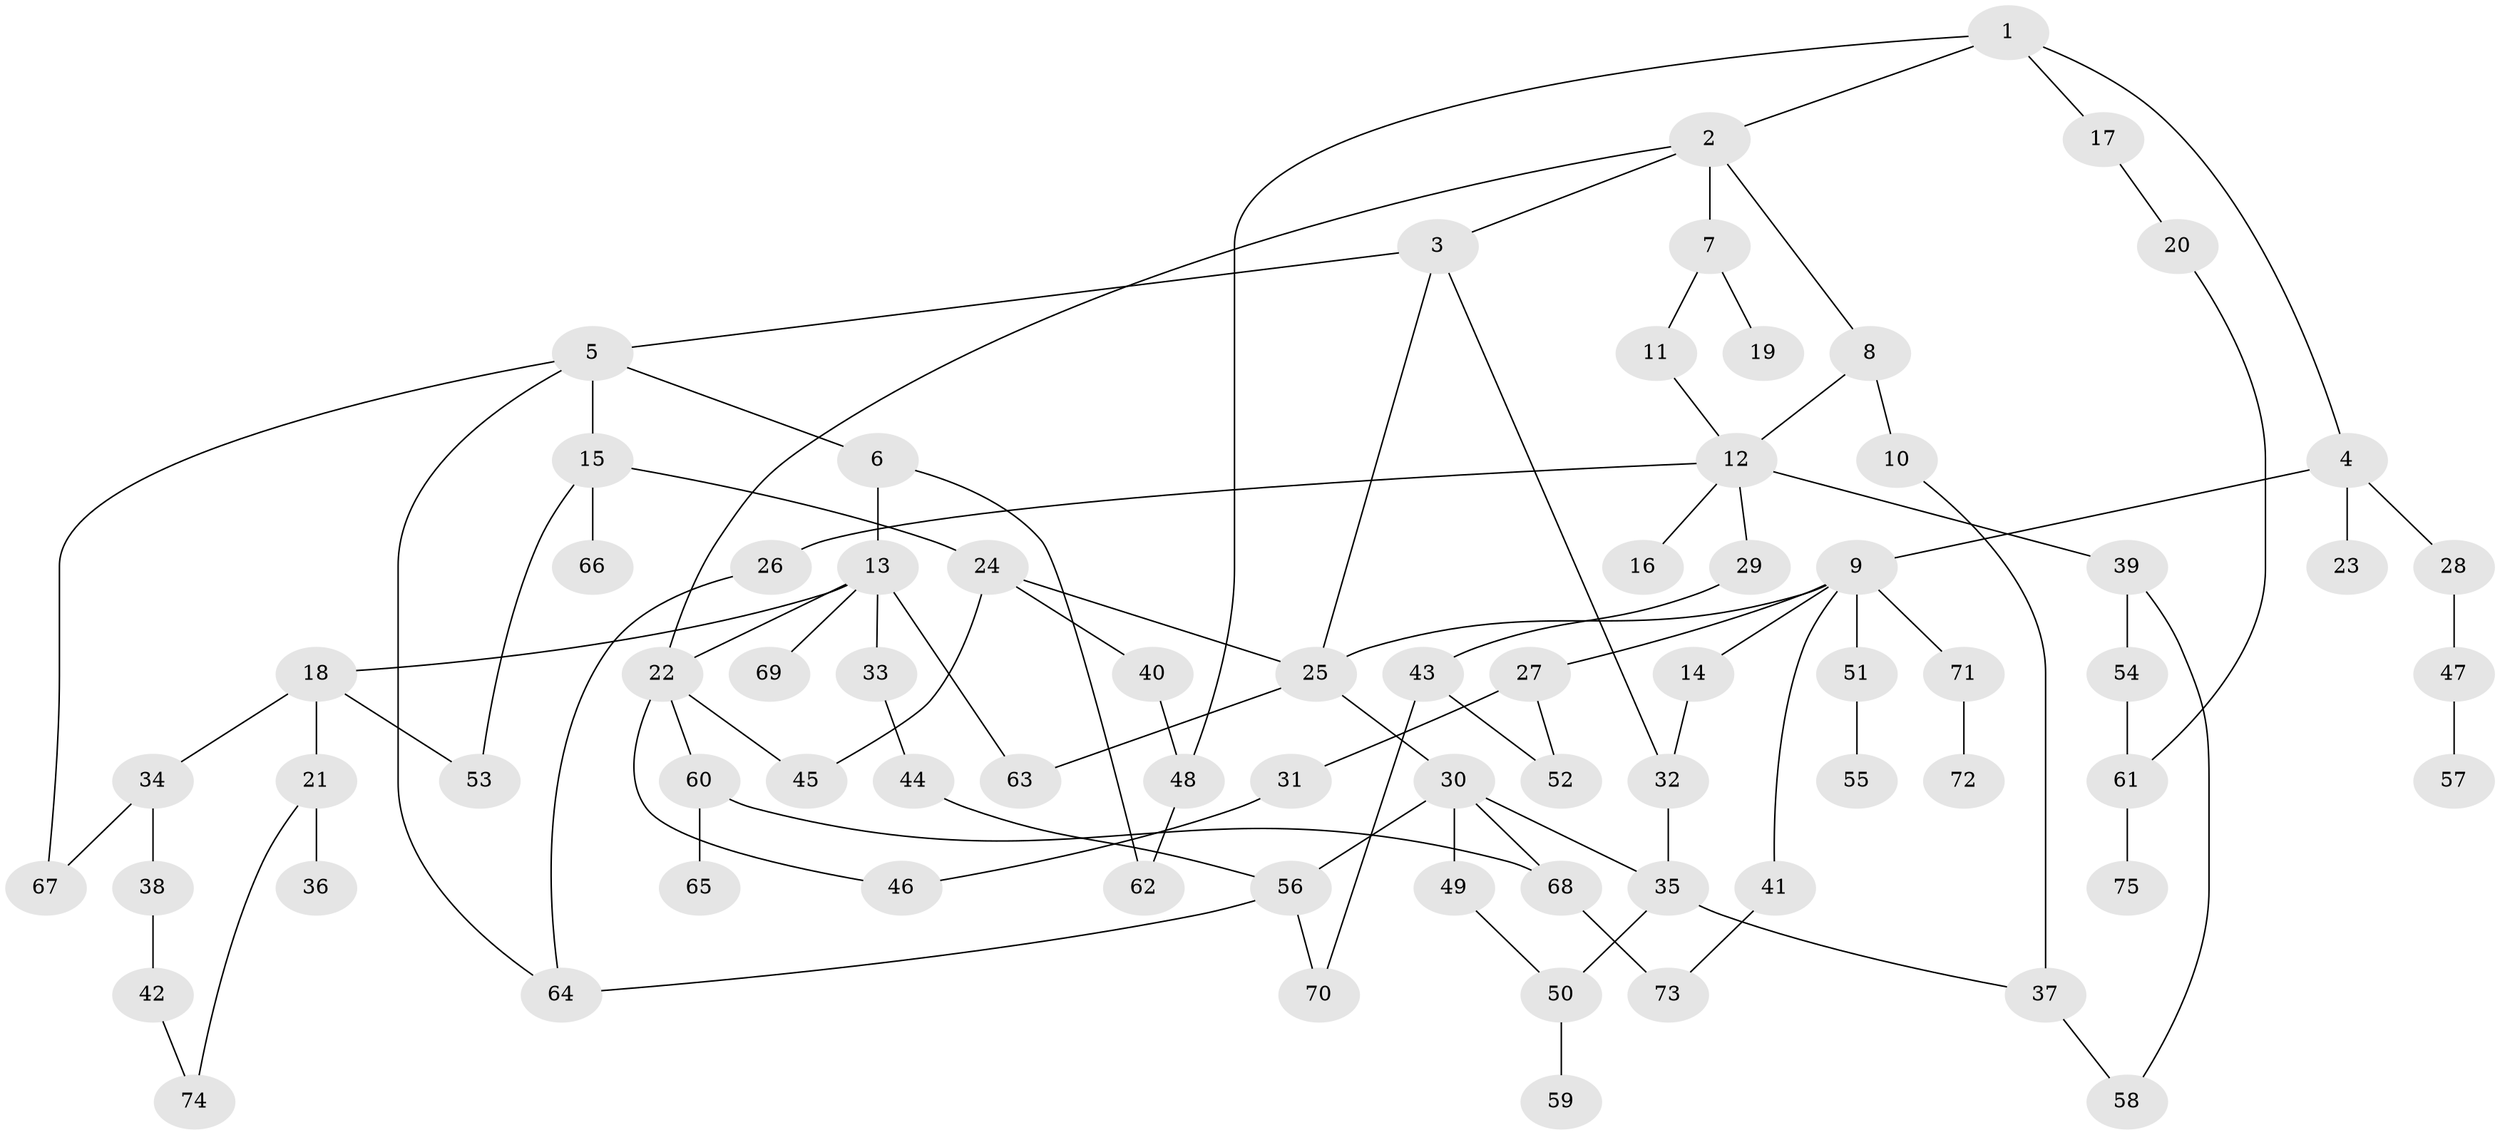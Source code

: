 // coarse degree distribution, {7: 0.0625, 3: 0.25, 6: 0.0625, 2: 0.2708333333333333, 9: 0.020833333333333332, 4: 0.08333333333333333, 1: 0.22916666666666666, 5: 0.020833333333333332}
// Generated by graph-tools (version 1.1) at 2025/41/03/06/25 10:41:27]
// undirected, 75 vertices, 99 edges
graph export_dot {
graph [start="1"]
  node [color=gray90,style=filled];
  1;
  2;
  3;
  4;
  5;
  6;
  7;
  8;
  9;
  10;
  11;
  12;
  13;
  14;
  15;
  16;
  17;
  18;
  19;
  20;
  21;
  22;
  23;
  24;
  25;
  26;
  27;
  28;
  29;
  30;
  31;
  32;
  33;
  34;
  35;
  36;
  37;
  38;
  39;
  40;
  41;
  42;
  43;
  44;
  45;
  46;
  47;
  48;
  49;
  50;
  51;
  52;
  53;
  54;
  55;
  56;
  57;
  58;
  59;
  60;
  61;
  62;
  63;
  64;
  65;
  66;
  67;
  68;
  69;
  70;
  71;
  72;
  73;
  74;
  75;
  1 -- 2;
  1 -- 4;
  1 -- 17;
  1 -- 48;
  2 -- 3;
  2 -- 7;
  2 -- 8;
  2 -- 22;
  3 -- 5;
  3 -- 25;
  3 -- 32;
  4 -- 9;
  4 -- 23;
  4 -- 28;
  5 -- 6;
  5 -- 15;
  5 -- 64;
  5 -- 67;
  6 -- 13;
  6 -- 62;
  7 -- 11;
  7 -- 19;
  8 -- 10;
  8 -- 12;
  9 -- 14;
  9 -- 27;
  9 -- 41;
  9 -- 51;
  9 -- 71;
  9 -- 25;
  10 -- 37;
  11 -- 12;
  12 -- 16;
  12 -- 26;
  12 -- 29;
  12 -- 39;
  13 -- 18;
  13 -- 33;
  13 -- 69;
  13 -- 22;
  13 -- 63;
  14 -- 32;
  15 -- 24;
  15 -- 66;
  15 -- 53;
  17 -- 20;
  18 -- 21;
  18 -- 34;
  18 -- 53;
  20 -- 61;
  21 -- 36;
  21 -- 74;
  22 -- 60;
  22 -- 45;
  22 -- 46;
  24 -- 40;
  24 -- 45;
  24 -- 25;
  25 -- 30;
  25 -- 63;
  26 -- 64;
  27 -- 31;
  27 -- 52;
  28 -- 47;
  29 -- 43;
  30 -- 35;
  30 -- 49;
  30 -- 56;
  30 -- 68;
  31 -- 46;
  32 -- 35;
  33 -- 44;
  34 -- 38;
  34 -- 67;
  35 -- 50;
  35 -- 37;
  37 -- 58;
  38 -- 42;
  39 -- 54;
  39 -- 58;
  40 -- 48;
  41 -- 73;
  42 -- 74;
  43 -- 70;
  43 -- 52;
  44 -- 56;
  47 -- 57;
  48 -- 62;
  49 -- 50;
  50 -- 59;
  51 -- 55;
  54 -- 61;
  56 -- 64;
  56 -- 70;
  60 -- 65;
  60 -- 68;
  61 -- 75;
  68 -- 73;
  71 -- 72;
}

